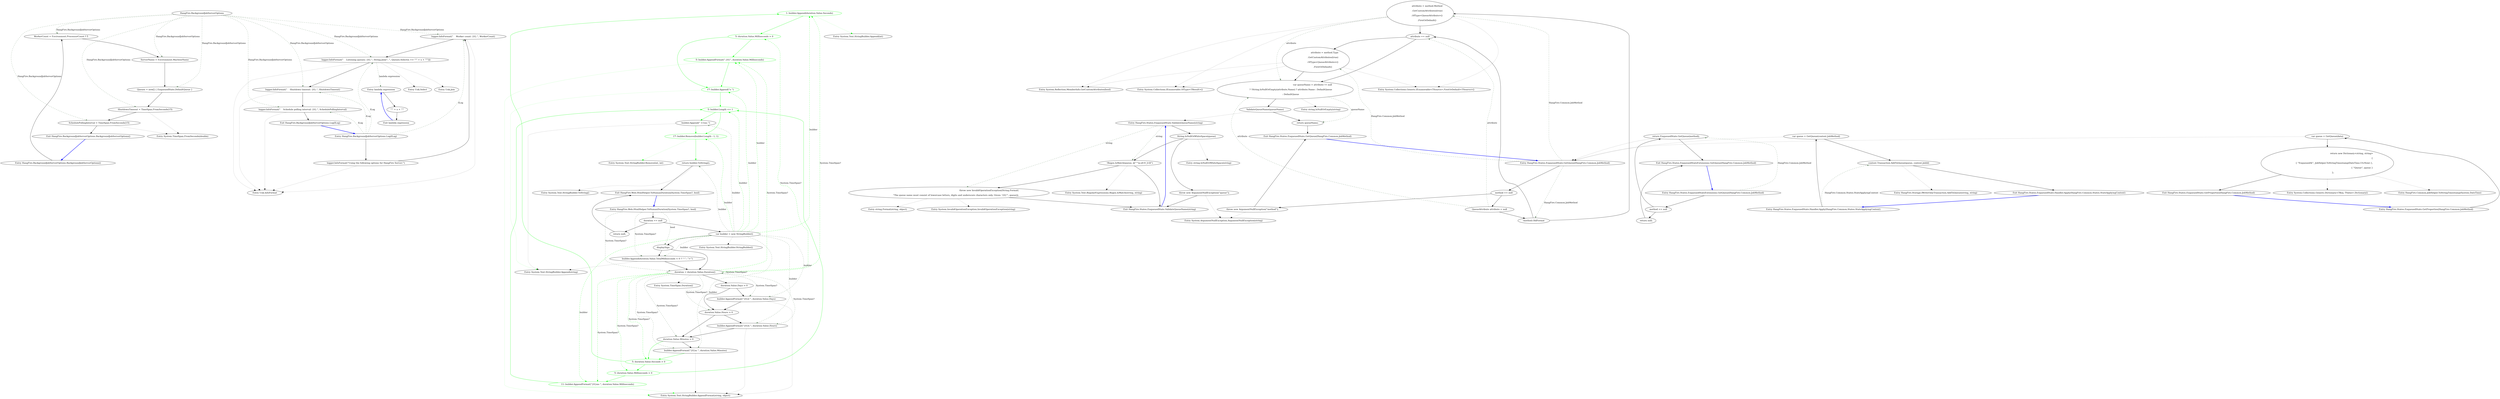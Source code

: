 digraph  {
n21 [label="HangFire.BackgroundJobServerOptions", span=""];
n0 [cluster="HangFire.BackgroundJobServerOptions.BackgroundJobServerOptions()", label="Entry HangFire.BackgroundJobServerOptions.BackgroundJobServerOptions()", span="13-13"];
n1 [cluster="HangFire.BackgroundJobServerOptions.BackgroundJobServerOptions()", label="WorkerCount = Environment.ProcessorCount * 5", span="15-15"];
n2 [cluster="HangFire.BackgroundJobServerOptions.BackgroundJobServerOptions()", label="ServerName = Environment.MachineName", span="16-16"];
n3 [cluster="HangFire.BackgroundJobServerOptions.BackgroundJobServerOptions()", label="Queues = new[] { EnqueuedState.DefaultQueue }", span="17-17"];
n4 [cluster="HangFire.BackgroundJobServerOptions.BackgroundJobServerOptions()", label="ShutdownTimeout = TimeSpan.FromSeconds(15)", span="18-18"];
n5 [cluster="HangFire.BackgroundJobServerOptions.BackgroundJobServerOptions()", label="SchedulePollingInterval = TimeSpan.FromSeconds(15)", span="19-19"];
n7 [cluster="System.TimeSpan.FromSeconds(double)", label="Entry System.TimeSpan.FromSeconds(double)", span="0-0"];
n6 [cluster="HangFire.BackgroundJobServerOptions.BackgroundJobServerOptions()", label="Exit HangFire.BackgroundJobServerOptions.BackgroundJobServerOptions()", span="13-13"];
n8 [cluster="HangFire.BackgroundJobServerOptions.Log(ILog)", label="Entry HangFire.BackgroundJobServerOptions.Log(ILog)", span="59-59"];
n9 [cluster="HangFire.BackgroundJobServerOptions.Log(ILog)", label="logger.InfoFormat(''Using the following options for HangFire Server:'')", span="61-61"];
n10 [cluster="HangFire.BackgroundJobServerOptions.Log(ILog)", label="logger.InfoFormat(''    Worker count: {0}.'', WorkerCount)", span="62-62"];
n11 [cluster="HangFire.BackgroundJobServerOptions.Log(ILog)", label="logger.InfoFormat(''    Listening queues: {0}.'', String.Join('', '', Queues.Select(x => ''''' + x + ''''')))", span="63-63"];
n12 [cluster="HangFire.BackgroundJobServerOptions.Log(ILog)", label="logger.InfoFormat(''    Shutdown timeout: {0}.'', ShutdownTimeout)", span="64-64"];
n13 [cluster="HangFire.BackgroundJobServerOptions.Log(ILog)", label="logger.InfoFormat(''    Schedule polling interval: {0}.'', SchedulePollingInterval)", span="65-65"];
n15 [cluster="Unk.InfoFormat", label="Entry Unk.InfoFormat", span=""];
n16 [cluster="Unk.Select", label="Entry Unk.Select", span=""];
n17 [cluster="Unk.Join", label="Entry Unk.Join", span=""];
n18 [cluster="lambda expression", label="Entry lambda expression", span="63-63"];
n14 [cluster="HangFire.BackgroundJobServerOptions.Log(ILog)", label="Exit HangFire.BackgroundJobServerOptions.Log(ILog)", span="59-59"];
n19 [cluster="lambda expression", label="''''' + x + '''''", span="63-63"];
n20 [cluster="lambda expression", label="Exit lambda expression", span="63-63"];
d30 [cluster="HangFire.Web.HtmlHelper.ToHumanDuration(System.TimeSpan?, bool)", color=green, community=0, label="1: builder.Append(duration.Value.Seconds)", span="82-82"];
d22 [cluster="HangFire.Web.HtmlHelper.ToHumanDuration(System.TimeSpan?, bool)", label="duration = duration.Value.Duration()", span="63-63"];
d19 [cluster="HangFire.Web.HtmlHelper.ToHumanDuration(System.TimeSpan?, bool)", label="var builder = new StringBuilder()", span="57-57"];
d29 [cluster="HangFire.Web.HtmlHelper.ToHumanDuration(System.TimeSpan?, bool)", color=green, community=0, label="5: duration.Value.Seconds > 0", span="80-80"];
d31 [cluster="HangFire.Web.HtmlHelper.ToHumanDuration(System.TimeSpan?, bool)", color=green, community=0, label="5: duration.Value.Milliseconds > 0", span="83-83"];
d45 [cluster="System.Text.StringBuilder.Append(int)", label="Entry System.Text.StringBuilder.Append(int)", span="0-0"];
d32 [cluster="HangFire.Web.HtmlHelper.ToHumanDuration(System.TimeSpan?, bool)", color=green, community=0, label="5: builder.AppendFormat(''.{0}'', duration.Value.Milliseconds)", span="85-85"];
d33 [cluster="HangFire.Web.HtmlHelper.ToHumanDuration(System.TimeSpan?, bool)", color=green, community=0, label="17: builder.Append(''s '')", span="88-88"];
d44 [cluster="System.Text.StringBuilder.AppendFormat(string, object)", label="Entry System.Text.StringBuilder.AppendFormat(string, object)", span="0-0"];
d36 [cluster="HangFire.Web.HtmlHelper.ToHumanDuration(System.TimeSpan?, bool)", color=green, community=0, label="5: builder.Length <= 1", span="98-98"];
d42 [cluster="System.Text.StringBuilder.Append(string)", label="Entry System.Text.StringBuilder.Append(string)", span="0-0"];
d35 [cluster="HangFire.Web.HtmlHelper.ToHumanDuration(System.TimeSpan?, bool)", color=green, community=0, label="11: builder.AppendFormat(''{0}ms '', duration.Value.Milliseconds)", span="94-94"];
d34 [cluster="HangFire.Web.HtmlHelper.ToHumanDuration(System.TimeSpan?, bool)", color=green, community=0, label="5: duration.Value.Milliseconds > 0", span="92-92"];
d37 [cluster="HangFire.Web.HtmlHelper.ToHumanDuration(System.TimeSpan?, bool)", label="builder.Append('' <1ms '')", span="100-100"];
d38 [cluster="HangFire.Web.HtmlHelper.ToHumanDuration(System.TimeSpan?, bool)", color=green, community=0, label="17: builder.Remove(builder.Length - 1, 1)", span="103-103"];
d39 [cluster="HangFire.Web.HtmlHelper.ToHumanDuration(System.TimeSpan?, bool)", label="return builder.ToString();", span="105-105"];
d46 [cluster="System.Text.StringBuilder.Remove(int, int)", label="Entry System.Text.StringBuilder.Remove(int, int)", span="0-0"];
d28 [cluster="HangFire.Web.HtmlHelper.ToHumanDuration(System.TimeSpan?, bool)", label="builder.AppendFormat(''{0}m '', duration.Value.Minutes)", span="77-77"];
d27 [cluster="HangFire.Web.HtmlHelper.ToHumanDuration(System.TimeSpan?, bool)", label="duration.Value.Minutes > 0", span="75-75"];
d16 [cluster="HangFire.Web.HtmlHelper.ToHumanDuration(System.TimeSpan?, bool)", label="Entry HangFire.Web.HtmlHelper.ToHumanDuration(System.TimeSpan?, bool)", span="53-53"];
d20 [cluster="HangFire.Web.HtmlHelper.ToHumanDuration(System.TimeSpan?, bool)", label=displaySign, span="58-58"];
d21 [cluster="HangFire.Web.HtmlHelper.ToHumanDuration(System.TimeSpan?, bool)", label="builder.Append(duration.Value.TotalMilliseconds < 0 ? ''-'' : ''+'')", span="60-60"];
d23 [cluster="HangFire.Web.HtmlHelper.ToHumanDuration(System.TimeSpan?, bool)", label="duration.Value.Days > 0", span="65-65"];
d43 [cluster="System.TimeSpan.Duration()", label="Entry System.TimeSpan.Duration()", span="0-0"];
d24 [cluster="HangFire.Web.HtmlHelper.ToHumanDuration(System.TimeSpan?, bool)", label="builder.AppendFormat(''{0}d '', duration.Value.Days)", span="67-67"];
d25 [cluster="HangFire.Web.HtmlHelper.ToHumanDuration(System.TimeSpan?, bool)", label="duration.Value.Hours > 0", span="70-70"];
d26 [cluster="HangFire.Web.HtmlHelper.ToHumanDuration(System.TimeSpan?, bool)", label="builder.AppendFormat(''{0}h '', duration.Value.Hours)", span="72-72"];
d17 [cluster="HangFire.Web.HtmlHelper.ToHumanDuration(System.TimeSpan?, bool)", label="duration == null", span="55-55"];
d41 [cluster="System.Text.StringBuilder.StringBuilder()", label="Entry System.Text.StringBuilder.StringBuilder()", span="0-0"];
d40 [cluster="HangFire.Web.HtmlHelper.ToHumanDuration(System.TimeSpan?, bool)", label="Exit HangFire.Web.HtmlHelper.ToHumanDuration(System.TimeSpan?, bool)", span="53-53"];
d47 [cluster="System.Text.StringBuilder.ToString()", label="Entry System.Text.StringBuilder.ToString()", span="0-0"];
d18 [cluster="HangFire.Web.HtmlHelper.ToHumanDuration(System.TimeSpan?, bool)", label="return null;", span="55-55"];
m1_19 [cluster="System.Reflection.MemberInfo.GetCustomAttributes(bool)", file="SqlServerMonitoringApi.cs", label="Entry System.Reflection.MemberInfo.GetCustomAttributes(bool)", span="0-0"];
m1_5 [cluster="System.Collections.Generic.Dictionary<TKey, TValue>.Dictionary()", file="SqlServerMonitoringApi.cs", label="Entry System.Collections.Generic.Dictionary<TKey, TValue>.Dictionary()", span="0-0"];
m1_18 [cluster="System.ArgumentNullException.ArgumentNullException(string)", file="SqlServerMonitoringApi.cs", label="Entry System.ArgumentNullException.ArgumentNullException(string)", span="0-0"];
m1_38 [cluster="HangFire.States.EnqueuedStateExtensions.GetQueue(HangFire.Common.JobMethod)", file="SqlServerMonitoringApi.cs", label="Entry HangFire.States.EnqueuedStateExtensions.GetQueue(HangFire.Common.JobMethod)", span="105-105"];
m1_39 [cluster="HangFire.States.EnqueuedStateExtensions.GetQueue(HangFire.Common.JobMethod)", file="SqlServerMonitoringApi.cs", label="method == null", span="107-107"];
m1_41 [cluster="HangFire.States.EnqueuedStateExtensions.GetQueue(HangFire.Common.JobMethod)", file="SqlServerMonitoringApi.cs", label="return EnqueuedState.GetQueue(method);", span="108-108"];
m1_40 [cluster="HangFire.States.EnqueuedStateExtensions.GetQueue(HangFire.Common.JobMethod)", file="SqlServerMonitoringApi.cs", label="return null;", span="107-107"];
m1_42 [cluster="HangFire.States.EnqueuedStateExtensions.GetQueue(HangFire.Common.JobMethod)", file="SqlServerMonitoringApi.cs", label="Exit HangFire.States.EnqueuedStateExtensions.GetQueue(HangFire.Common.JobMethod)", span="105-105"];
m1_21 [cluster="System.Collections.Generic.IEnumerable<TSource>.FirstOrDefault<TSource>()", file="SqlServerMonitoringApi.cs", label="Entry System.Collections.Generic.IEnumerable<TSource>.FirstOrDefault<TSource>()", span="0-0"];
m1_33 [cluster="HangFire.States.EnqueuedState.Handler.Apply(HangFire.Common.States.StateApplyingContext)", file="SqlServerMonitoringApi.cs", label="Entry HangFire.States.EnqueuedState.Handler.Apply(HangFire.Common.States.StateApplyingContext)", span="89-89"];
m1_34 [cluster="HangFire.States.EnqueuedState.Handler.Apply(HangFire.Common.States.StateApplyingContext)", file="SqlServerMonitoringApi.cs", label="var queue = GetQueue(context.JobMethod)", span="91-91"];
m1_35 [cluster="HangFire.States.EnqueuedState.Handler.Apply(HangFire.Common.States.StateApplyingContext)", file="SqlServerMonitoringApi.cs", label="context.Transaction.AddToQueue(queue, context.JobId)", span="93-93"];
m1_36 [cluster="HangFire.States.EnqueuedState.Handler.Apply(HangFire.Common.States.StateApplyingContext)", file="SqlServerMonitoringApi.cs", label="Exit HangFire.States.EnqueuedState.Handler.Apply(HangFire.Common.States.StateApplyingContext)", span="89-89"];
m1_0 [cluster="HangFire.States.EnqueuedState.GetProperties(HangFire.Common.JobMethod)", file="SqlServerMonitoringApi.cs", label="Entry HangFire.States.EnqueuedState.GetProperties(HangFire.Common.JobMethod)", span="32-32"];
m1_1 [cluster="HangFire.States.EnqueuedState.GetProperties(HangFire.Common.JobMethod)", file="SqlServerMonitoringApi.cs", label="var queue = GetQueue(data)", span="34-34"];
m1_2 [cluster="HangFire.States.EnqueuedState.GetProperties(HangFire.Common.JobMethod)", file="SqlServerMonitoringApi.cs", label="return new Dictionary<string, string>\r\n                {\r\n                    { ''EnqueuedAt'', JobHelper.ToStringTimestamp(DateTime.UtcNow) },\r\n                    { ''Queue'', queue }\r\n                };", span="36-40"];
m1_3 [cluster="HangFire.States.EnqueuedState.GetProperties(HangFire.Common.JobMethod)", file="SqlServerMonitoringApi.cs", label="Exit HangFire.States.EnqueuedState.GetProperties(HangFire.Common.JobMethod)", span="32-32"];
m1_22 [cluster="string.IsNullOrEmpty(string)", file="SqlServerMonitoringApi.cs", label="Entry string.IsNullOrEmpty(string)", span="0-0"];
m1_23 [cluster="HangFire.States.EnqueuedState.ValidateQueueName(string)", file="SqlServerMonitoringApi.cs", label="Entry HangFire.States.EnqueuedState.ValidateQueueName(string)", span="73-73"];
m1_24 [cluster="HangFire.States.EnqueuedState.ValidateQueueName(string)", file="SqlServerMonitoringApi.cs", label="String.IsNullOrWhiteSpace(queue)", span="75-75"];
m1_26 [cluster="HangFire.States.EnqueuedState.ValidateQueueName(string)", file="SqlServerMonitoringApi.cs", label="!Regex.IsMatch(queue, @''^[a-z0-9_]+$'')", span="80-80"];
m1_27 [cluster="HangFire.States.EnqueuedState.ValidateQueueName(string)", file="SqlServerMonitoringApi.cs", label="throw new InvalidOperationException(String.Format(\r\n                    ''The queue name must consist of lowercase letters, digits and underscore characters only. Given: '{0}''', queue));", span="82-83"];
m1_25 [cluster="HangFire.States.EnqueuedState.ValidateQueueName(string)", file="SqlServerMonitoringApi.cs", label="throw new ArgumentNullException(''queue'');", span="77-77"];
m1_28 [cluster="HangFire.States.EnqueuedState.ValidateQueueName(string)", file="SqlServerMonitoringApi.cs", label="Exit HangFire.States.EnqueuedState.ValidateQueueName(string)", span="73-73"];
m1_29 [cluster="string.IsNullOrWhiteSpace(string)", file="SqlServerMonitoringApi.cs", label="Entry string.IsNullOrWhiteSpace(string)", span="0-0"];
m1_37 [cluster="HangFire.Storage.IWriteOnlyTransaction.AddToQueue(string, string)", file="SqlServerMonitoringApi.cs", label="Entry HangFire.Storage.IWriteOnlyTransaction.AddToQueue(string, string)", span="16-16"];
m1_4 [cluster="HangFire.States.EnqueuedState.GetQueue(HangFire.Common.JobMethod)", file="SqlServerMonitoringApi.cs", label="Entry HangFire.States.EnqueuedState.GetQueue(HangFire.Common.JobMethod)", span="43-43"];
m1_7 [cluster="HangFire.States.EnqueuedState.GetQueue(HangFire.Common.JobMethod)", file="SqlServerMonitoringApi.cs", label="method == null", span="45-45"];
m1_10 [cluster="HangFire.States.EnqueuedState.GetQueue(HangFire.Common.JobMethod)", file="SqlServerMonitoringApi.cs", label="!method.OldFormat", span="49-49"];
m1_11 [cluster="HangFire.States.EnqueuedState.GetQueue(HangFire.Common.JobMethod)", file="SqlServerMonitoringApi.cs", label="attribute = method.Method\r\n                    .GetCustomAttributes(true)\r\n                    .OfType<QueueAttribute>()\r\n                    .FirstOrDefault()", span="51-54"];
m1_13 [cluster="HangFire.States.EnqueuedState.GetQueue(HangFire.Common.JobMethod)", file="SqlServerMonitoringApi.cs", label="attribute = method.Type\r\n                    .GetCustomAttributes(true)\r\n                    .OfType<QueueAttribute>()\r\n                    .FirstOrDefault()", span="59-62"];
m1_8 [cluster="HangFire.States.EnqueuedState.GetQueue(HangFire.Common.JobMethod)", file="SqlServerMonitoringApi.cs", label="throw new ArgumentNullException(''method'');", span="45-45"];
m1_9 [cluster="HangFire.States.EnqueuedState.GetQueue(HangFire.Common.JobMethod)", file="SqlServerMonitoringApi.cs", label="QueueAttribute attribute = null", span="47-47"];
m1_12 [cluster="HangFire.States.EnqueuedState.GetQueue(HangFire.Common.JobMethod)", file="SqlServerMonitoringApi.cs", label="attribute == null", span="57-57"];
m1_14 [cluster="HangFire.States.EnqueuedState.GetQueue(HangFire.Common.JobMethod)", file="SqlServerMonitoringApi.cs", label="var queueName = attribute != null\r\n                ? !String.IsNullOrEmpty(attribute.Name) ? attribute.Name : DefaultQueue\r\n                : DefaultQueue", span="65-67"];
m1_15 [cluster="HangFire.States.EnqueuedState.GetQueue(HangFire.Common.JobMethod)", file="SqlServerMonitoringApi.cs", label="ValidateQueueName(queueName)", span="68-68"];
m1_16 [cluster="HangFire.States.EnqueuedState.GetQueue(HangFire.Common.JobMethod)", file="SqlServerMonitoringApi.cs", label="return queueName;", span="70-70"];
m1_17 [cluster="HangFire.States.EnqueuedState.GetQueue(HangFire.Common.JobMethod)", file="SqlServerMonitoringApi.cs", label="Exit HangFire.States.EnqueuedState.GetQueue(HangFire.Common.JobMethod)", span="43-43"];
m1_30 [cluster="System.Text.RegularExpressions.Regex.IsMatch(string, string)", file="SqlServerMonitoringApi.cs", label="Entry System.Text.RegularExpressions.Regex.IsMatch(string, string)", span="0-0"];
m1_20 [cluster="System.Collections.IEnumerable.OfType<TResult>()", file="SqlServerMonitoringApi.cs", label="Entry System.Collections.IEnumerable.OfType<TResult>()", span="0-0"];
m1_32 [cluster="string.Format(string, object)", file="SqlServerMonitoringApi.cs", label="Entry string.Format(string, object)", span="0-0"];
m1_6 [cluster="HangFire.Common.JobHelper.ToStringTimestamp(System.DateTime)", file="SqlServerMonitoringApi.cs", label="Entry HangFire.Common.JobHelper.ToStringTimestamp(System.DateTime)", span="46-46"];
m1_31 [cluster="System.InvalidOperationException.InvalidOperationException(string)", file="SqlServerMonitoringApi.cs", label="Entry System.InvalidOperationException.InvalidOperationException(string)", span="0-0"];
n21 -> n1  [color=darkseagreen4, key=1, label="HangFire.BackgroundJobServerOptions", style=dashed];
n21 -> n2  [color=darkseagreen4, key=1, label="HangFire.BackgroundJobServerOptions", style=dashed];
n21 -> n3  [color=darkseagreen4, key=1, label="HangFire.BackgroundJobServerOptions", style=dashed];
n21 -> n4  [color=darkseagreen4, key=1, label="HangFire.BackgroundJobServerOptions", style=dashed];
n21 -> n5  [color=darkseagreen4, key=1, label="HangFire.BackgroundJobServerOptions", style=dashed];
n21 -> n10  [color=darkseagreen4, key=1, label="HangFire.BackgroundJobServerOptions", style=dashed];
n21 -> n11  [color=darkseagreen4, key=1, label="HangFire.BackgroundJobServerOptions", style=dashed];
n21 -> n12  [color=darkseagreen4, key=1, label="HangFire.BackgroundJobServerOptions", style=dashed];
n21 -> n13  [color=darkseagreen4, key=1, label="HangFire.BackgroundJobServerOptions", style=dashed];
n0 -> n1  [key=0, style=solid];
n1 -> n2  [key=0, style=solid];
n2 -> n3  [key=0, style=solid];
n3 -> n4  [key=0, style=solid];
n4 -> n5  [key=0, style=solid];
n4 -> n7  [key=2, style=dotted];
n5 -> n6  [key=0, style=solid];
n5 -> n7  [key=2, style=dotted];
n6 -> n0  [color=blue, key=0, style=bold];
n8 -> n9  [key=0, style=solid];
n8 -> n10  [color=darkseagreen4, key=1, label=ILog, style=dashed];
n8 -> n11  [color=darkseagreen4, key=1, label=ILog, style=dashed];
n8 -> n12  [color=darkseagreen4, key=1, label=ILog, style=dashed];
n8 -> n13  [color=darkseagreen4, key=1, label=ILog, style=dashed];
n9 -> n10  [key=0, style=solid];
n9 -> n15  [key=2, style=dotted];
n10 -> n11  [key=0, style=solid];
n10 -> n15  [key=2, style=dotted];
n11 -> n12  [key=0, style=solid];
n11 -> n16  [key=2, style=dotted];
n11 -> n17  [key=2, style=dotted];
n11 -> n15  [key=2, style=dotted];
n11 -> n18  [color=darkseagreen4, key=1, label="lambda expression", style=dashed];
n12 -> n13  [key=0, style=solid];
n12 -> n15  [key=2, style=dotted];
n13 -> n14  [key=0, style=solid];
n13 -> n15  [key=2, style=dotted];
n18 -> n19  [key=0, style=solid];
n14 -> n8  [color=blue, key=0, style=bold];
n19 -> n20  [key=0, style=solid];
n20 -> n18  [color=blue, key=0, style=bold];
d30 -> d31  [color=green, key=0, style=solid];
d30 -> d45  [color=green, key=2, style=dotted];
d22 -> d30  [color=green, key=1, label="System.TimeSpan?", style=dashed];
d22 -> d32  [color=green, key=1, label="System.TimeSpan?", style=dashed];
d22 -> d35  [color=green, key=1, label="System.TimeSpan?", style=dashed];
d22 -> d29  [color=green, key=1, label="System.TimeSpan?", style=dashed];
d22 -> d31  [color=green, key=1, label="System.TimeSpan?", style=dashed];
d22 -> d34  [color=green, key=1, label="System.TimeSpan?", style=dashed];
d22 -> d22  [color=darkseagreen4, key=1, label="System.TimeSpan?", style=dashed];
d22 -> d23  [key=0, style=solid];
d22 -> d43  [key=2, style=dotted];
d22 -> d24  [color=darkseagreen4, key=1, label="System.TimeSpan?", style=dashed];
d22 -> d25  [color=darkseagreen4, key=1, label="System.TimeSpan?", style=dashed];
d22 -> d26  [color=darkseagreen4, key=1, label="System.TimeSpan?", style=dashed];
d22 -> d27  [color=darkseagreen4, key=1, label="System.TimeSpan?", style=dashed];
d22 -> d28  [color=darkseagreen4, key=1, label="System.TimeSpan?", style=dashed];
d19 -> d30  [color=green, key=1, label=builder, style=dashed];
d19 -> d32  [color=green, key=1, label=builder, style=dashed];
d19 -> d33  [color=green, key=1, label=builder, style=dashed];
d19 -> d35  [color=green, key=1, label=builder, style=dashed];
d19 -> d36  [color=green, key=1, label=builder, style=dashed];
d19 -> d38  [color=green, key=1, label=builder, style=dashed];
d19 -> d20  [key=0, style=solid];
d19 -> d41  [key=2, style=dotted];
d19 -> d21  [color=darkseagreen4, key=1, label=builder, style=dashed];
d19 -> d24  [color=darkseagreen4, key=1, label=builder, style=dashed];
d19 -> d26  [color=darkseagreen4, key=1, label=builder, style=dashed];
d19 -> d28  [color=darkseagreen4, key=1, label=builder, style=dashed];
d19 -> d37  [color=darkseagreen4, key=1, label=builder, style=dashed];
d19 -> d39  [color=darkseagreen4, key=1, label=builder, style=dashed];
d29 -> d30  [color=green, key=0, style=solid];
d29 -> d34  [color=green, key=0, style=solid];
d31 -> d32  [color=green, key=0, style=solid];
d31 -> d33  [color=green, key=0, style=solid];
d32 -> d33  [color=green, key=0, style=solid];
d32 -> d44  [color=green, key=2, style=dotted];
d33 -> d36  [color=green, key=0, style=solid];
d33 -> d42  [color=green, key=2, style=dotted];
d36 -> d37  [color=green, key=0, style=solid];
d36 -> d38  [color=green, key=0, style=solid];
d35 -> d36  [color=green, key=0, style=solid];
d35 -> d44  [color=green, key=2, style=dotted];
d34 -> d35  [color=green, key=0, style=solid];
d34 -> d36  [color=green, key=0, style=solid];
d37 -> d38  [color=green, key=0, style=solid];
d37 -> d42  [key=2, style=dotted];
d38 -> d39  [color=green, key=0, style=solid];
d38 -> d46  [color=green, key=2, style=dotted];
d39 -> d40  [key=0, style=solid];
d39 -> d47  [key=2, style=dotted];
d28 -> d29  [color=green, key=0, style=solid];
d28 -> d44  [key=2, style=dotted];
d27 -> d29  [color=green, key=0, style=solid];
d27 -> d28  [key=0, style=solid];
d16 -> d22  [color=darkseagreen4, key=1, label="System.TimeSpan?", style=dashed];
d16 -> d17  [key=0, style=solid];
d16 -> d20  [color=darkseagreen4, key=1, label=bool, style=dashed];
d16 -> d21  [color=darkseagreen4, key=1, label="System.TimeSpan?", style=dashed];
d20 -> d22  [key=0, style=solid];
d20 -> d21  [key=0, style=solid];
d21 -> d22  [key=0, style=solid];
d21 -> d42  [key=2, style=dotted];
d23 -> d24  [key=0, style=solid];
d23 -> d25  [key=0, style=solid];
d24 -> d44  [key=2, style=dotted];
d24 -> d25  [key=0, style=solid];
d25 -> d27  [key=0, style=solid];
d25 -> d26  [key=0, style=solid];
d26 -> d44  [key=2, style=dotted];
d26 -> d27  [key=0, style=solid];
d17 -> d19  [key=0, style=solid];
d17 -> d18  [key=0, style=solid];
d40 -> d16  [color=blue, key=0, style=bold];
d18 -> d40  [key=0, style=solid];
m1_38 -> m1_39  [key=0, style=solid];
m1_38 -> m1_41  [color=darkseagreen4, key=1, label="HangFire.Common.JobMethod", style=dashed];
m1_39 -> m1_40  [key=0, style=solid];
m1_39 -> m1_41  [key=0, style=solid];
m1_41 -> m1_42  [key=0, style=solid];
m1_41 -> m1_4  [key=2, style=dotted];
m1_40 -> m1_42  [key=0, style=solid];
m1_42 -> m1_38  [color=blue, key=0, style=bold];
m1_33 -> m1_34  [key=0, style=solid];
m1_33 -> m1_35  [color=darkseagreen4, key=1, label="HangFire.Common.States.StateApplyingContext", style=dashed];
m1_34 -> m1_35  [key=0, style=solid];
m1_34 -> m1_4  [key=2, style=dotted];
m1_35 -> m1_36  [key=0, style=solid];
m1_35 -> m1_37  [key=2, style=dotted];
m1_36 -> m1_33  [color=blue, key=0, style=bold];
m1_0 -> m1_1  [key=0, style=solid];
m1_1 -> m1_2  [key=0, style=solid];
m1_1 -> m1_4  [key=2, style=dotted];
m1_2 -> m1_3  [key=0, style=solid];
m1_2 -> m1_5  [key=2, style=dotted];
m1_2 -> m1_6  [key=2, style=dotted];
m1_3 -> m1_0  [color=blue, key=0, style=bold];
m1_23 -> m1_24  [key=0, style=solid];
m1_23 -> m1_26  [color=darkseagreen4, key=1, label=string, style=dashed];
m1_23 -> m1_27  [color=darkseagreen4, key=1, label=string, style=dashed];
m1_24 -> m1_25  [key=0, style=solid];
m1_24 -> m1_26  [key=0, style=solid];
m1_24 -> m1_29  [key=2, style=dotted];
m1_26 -> m1_27  [key=0, style=solid];
m1_26 -> m1_28  [key=0, style=solid];
m1_26 -> m1_30  [key=2, style=dotted];
m1_27 -> m1_28  [key=0, style=solid];
m1_27 -> m1_31  [key=2, style=dotted];
m1_27 -> m1_32  [key=2, style=dotted];
m1_25 -> m1_28  [key=0, style=solid];
m1_25 -> m1_18  [key=2, style=dotted];
m1_28 -> m1_23  [color=blue, key=0, style=bold];
m1_4 -> m1_7  [key=0, style=solid];
m1_4 -> m1_10  [color=darkseagreen4, key=1, label="HangFire.Common.JobMethod", style=dashed];
m1_4 -> m1_11  [color=darkseagreen4, key=1, label="HangFire.Common.JobMethod", style=dashed];
m1_4 -> m1_13  [color=darkseagreen4, key=1, label="HangFire.Common.JobMethod", style=dashed];
m1_7 -> m1_8  [key=0, style=solid];
m1_7 -> m1_9  [key=0, style=solid];
m1_10 -> m1_11  [key=0, style=solid];
m1_10 -> m1_12  [key=0, style=solid];
m1_11 -> m1_12  [key=0, style=solid];
m1_11 -> m1_19  [key=2, style=dotted];
m1_11 -> m1_20  [key=2, style=dotted];
m1_11 -> m1_21  [key=2, style=dotted];
m1_11 -> m1_14  [color=darkseagreen4, key=1, label=attribute, style=dashed];
m1_13 -> m1_14  [key=0, style=solid];
m1_13 -> m1_19  [key=2, style=dotted];
m1_13 -> m1_20  [key=2, style=dotted];
m1_13 -> m1_21  [key=2, style=dotted];
m1_8 -> m1_17  [key=0, style=solid];
m1_8 -> m1_18  [key=2, style=dotted];
m1_9 -> m1_10  [key=0, style=solid];
m1_9 -> m1_12  [color=darkseagreen4, key=1, label=attribute, style=dashed];
m1_9 -> m1_14  [color=darkseagreen4, key=1, label=attribute, style=dashed];
m1_12 -> m1_13  [key=0, style=solid];
m1_12 -> m1_14  [key=0, style=solid];
m1_14 -> m1_15  [key=0, style=solid];
m1_14 -> m1_22  [key=2, style=dotted];
m1_14 -> m1_16  [color=darkseagreen4, key=1, label=queueName, style=dashed];
m1_15 -> m1_16  [key=0, style=solid];
m1_15 -> m1_23  [key=2, style=dotted];
m1_16 -> m1_17  [key=0, style=solid];
m1_17 -> m1_4  [color=blue, key=0, style=bold];
}
